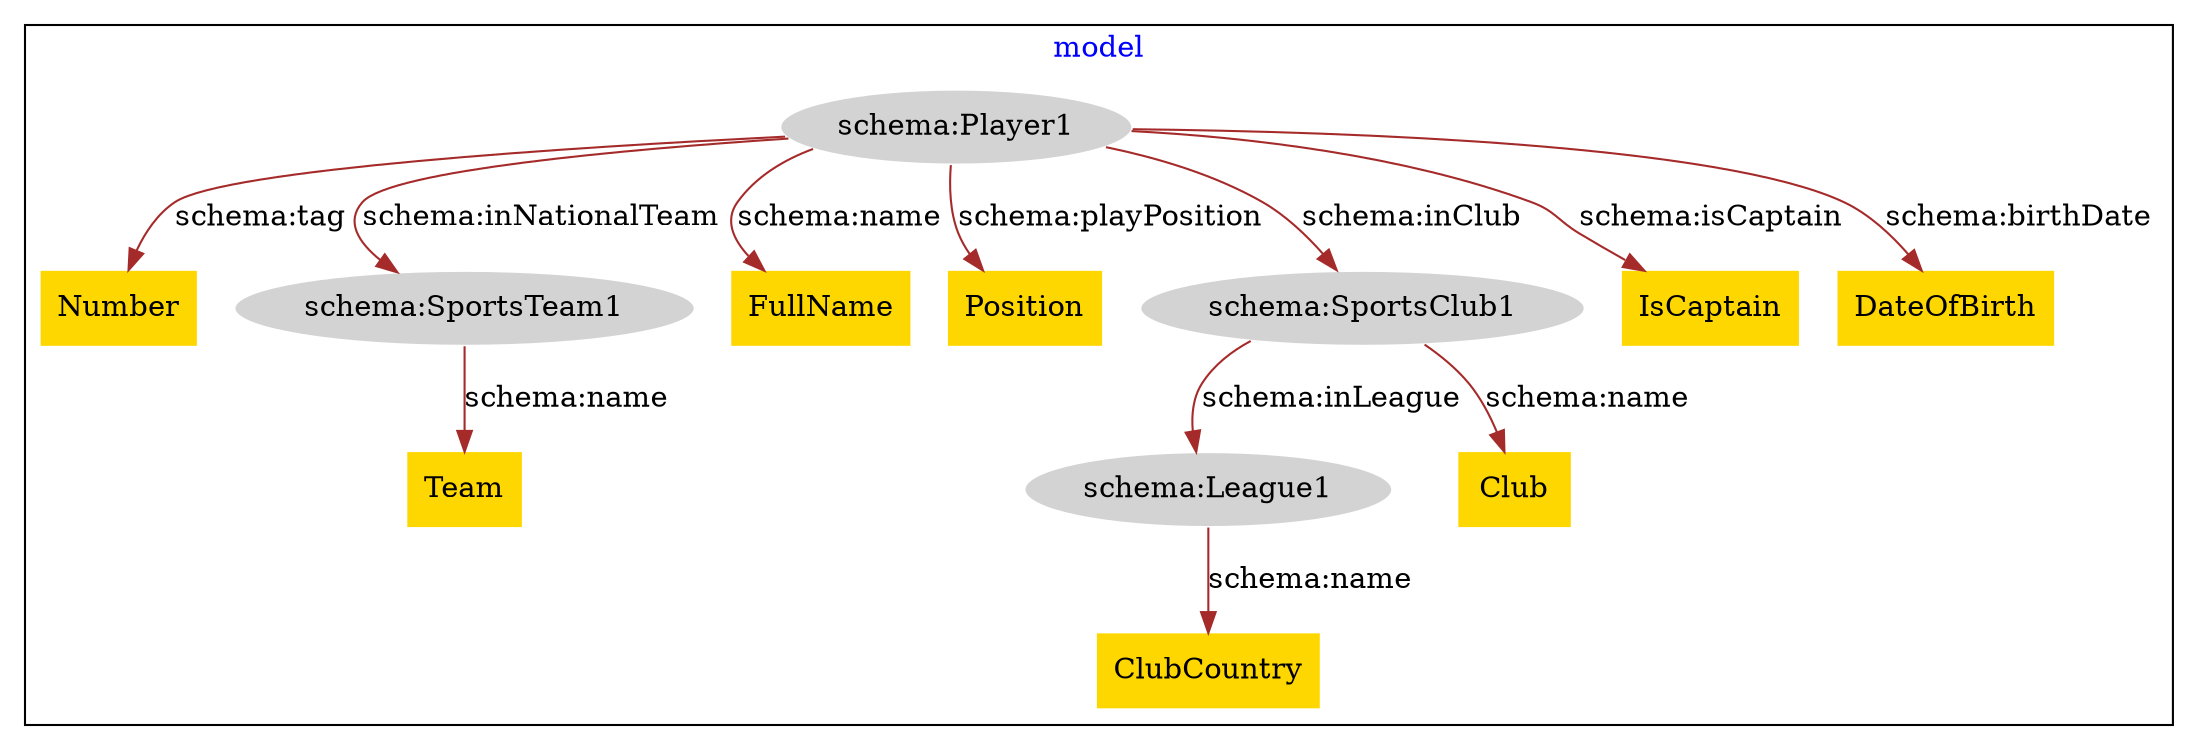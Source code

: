 digraph n0 {
fontcolor="blue"
remincross="true"
subgraph cluster {
label="model"
"schema:Player1"[style="filled",color="white",fillcolor="lightgray",label="schema:Player1"];
"Number"[shape="plaintext",style="filled",fillcolor="gold",label="Number"];
"schema:SportsTeam1"[style="filled",color="white",fillcolor="lightgray",label="schema:SportsTeam1"];
"Team"[shape="plaintext",style="filled",fillcolor="gold",label="Team"];
"FullName"[shape="plaintext",style="filled",fillcolor="gold",label="FullName"];
"Position"[shape="plaintext",style="filled",fillcolor="gold",label="Position"];
"schema:League1"[style="filled",color="white",fillcolor="lightgray",label="schema:League1"];
"ClubCountry"[shape="plaintext",style="filled",fillcolor="gold",label="ClubCountry"];
"schema:SportsClub1"[style="filled",color="white",fillcolor="lightgray",label="schema:SportsClub1"];
"Club"[shape="plaintext",style="filled",fillcolor="gold",label="Club"];
"IsCaptain"[shape="plaintext",style="filled",fillcolor="gold",label="IsCaptain"];
"DateOfBirth"[shape="plaintext",style="filled",fillcolor="gold",label="DateOfBirth"];
}
"schema:Player1" -> "Number"[color="brown",fontcolor="black",label="schema:tag"];
"schema:SportsTeam1" -> "Team"[color="brown",fontcolor="black",label="schema:name"];
"schema:Player1" -> "FullName"[color="brown",fontcolor="black",label="schema:name"];
"schema:Player1" -> "Position"[color="brown",fontcolor="black",label="schema:playPosition"];
"schema:League1" -> "ClubCountry"[color="brown",fontcolor="black",label="schema:name"];
"schema:SportsClub1" -> "Club"[color="brown",fontcolor="black",label="schema:name"];
"schema:Player1" -> "IsCaptain"[color="brown",fontcolor="black",label="schema:isCaptain"];
"schema:Player1" -> "DateOfBirth"[color="brown",fontcolor="black",label="schema:birthDate"];
"schema:Player1" -> "schema:SportsClub1"[color="brown",fontcolor="black",label="schema:inClub"];
"schema:Player1" -> "schema:SportsTeam1"[color="brown",fontcolor="black",label="schema:inNationalTeam"];
"schema:SportsClub1" -> "schema:League1"[color="brown",fontcolor="black",label="schema:inLeague"];
}
